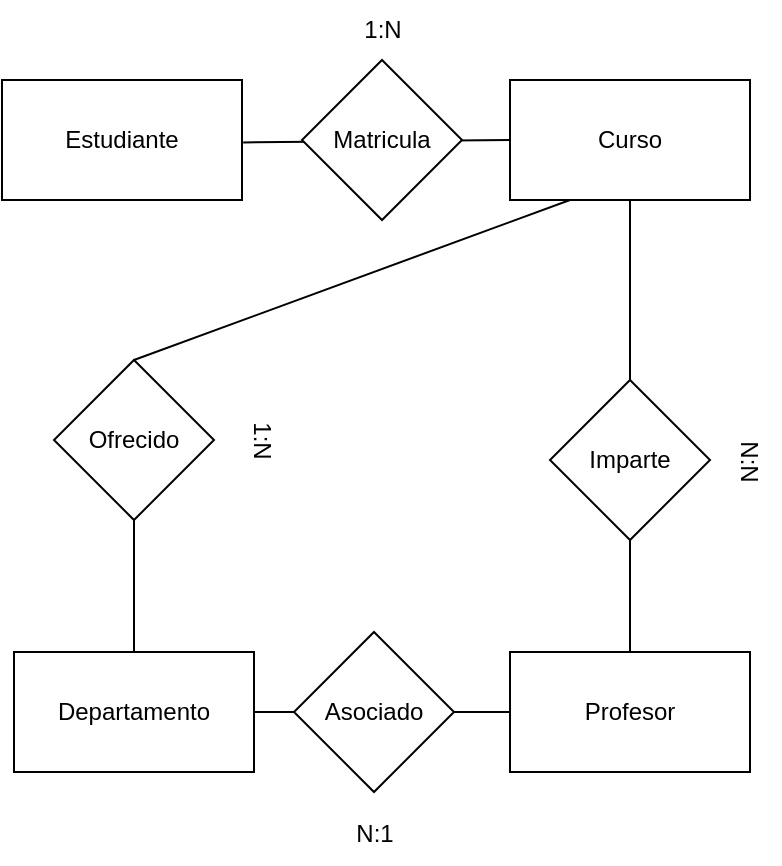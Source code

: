 <mxfile>
    <diagram id="Mq88om0MZ4iqaWooZR1S" name="Página-1">
        <mxGraphModel dx="1184" dy="620" grid="1" gridSize="10" guides="1" tooltips="1" connect="1" arrows="1" fold="1" page="1" pageScale="1" pageWidth="827" pageHeight="1169" math="0" shadow="0">
            <root>
                <mxCell id="0"/>
                <mxCell id="1" parent="0"/>
                <mxCell id="18" value="Estudiante" style="rounded=0;whiteSpace=wrap;html=1;" vertex="1" parent="1">
                    <mxGeometry x="210" y="225" width="120" height="60" as="geometry"/>
                </mxCell>
                <mxCell id="19" value="Curso" style="rounded=0;whiteSpace=wrap;html=1;" vertex="1" parent="1">
                    <mxGeometry x="464" y="225" width="120" height="60" as="geometry"/>
                </mxCell>
                <mxCell id="20" value="Profesor" style="rounded=0;whiteSpace=wrap;html=1;" vertex="1" parent="1">
                    <mxGeometry x="464" y="511" width="120" height="60" as="geometry"/>
                </mxCell>
                <mxCell id="21" value="Departamento" style="rounded=0;whiteSpace=wrap;html=1;" vertex="1" parent="1">
                    <mxGeometry x="216" y="511" width="120" height="60" as="geometry"/>
                </mxCell>
                <mxCell id="22" value="" style="endArrow=none;html=1;exitX=1.005;exitY=0.52;exitDx=0;exitDy=0;exitPerimeter=0;entryX=0;entryY=0.5;entryDx=0;entryDy=0;" edge="1" parent="1" source="18" target="19">
                    <mxGeometry width="50" height="50" relative="1" as="geometry">
                        <mxPoint x="430" y="255" as="sourcePoint"/>
                        <mxPoint x="480" y="205" as="targetPoint"/>
                    </mxGeometry>
                </mxCell>
                <mxCell id="23" value="" style="endArrow=none;html=1;exitX=0.5;exitY=1;exitDx=0;exitDy=0;entryX=0.5;entryY=0;entryDx=0;entryDy=0;startArrow=none;" edge="1" parent="1" source="54" target="20">
                    <mxGeometry width="50" height="50" relative="1" as="geometry">
                        <mxPoint x="520" y="491.1" as="sourcePoint"/>
                        <mxPoint x="719.4" y="441" as="targetPoint"/>
                    </mxGeometry>
                </mxCell>
                <mxCell id="24" value="" style="endArrow=none;html=1;exitX=1;exitY=0.5;exitDx=0;exitDy=0;entryX=0;entryY=0.5;entryDx=0;entryDy=0;" edge="1" parent="1" source="21" target="20">
                    <mxGeometry width="50" height="50" relative="1" as="geometry">
                        <mxPoint x="530" y="397" as="sourcePoint"/>
                        <mxPoint x="530" y="487" as="targetPoint"/>
                    </mxGeometry>
                </mxCell>
                <mxCell id="25" value="1:N" style="text;html=1;align=center;verticalAlign=middle;resizable=0;points=[];autosize=1;strokeColor=none;fillColor=none;" vertex="1" parent="1">
                    <mxGeometry x="380" y="185" width="40" height="30" as="geometry"/>
                </mxCell>
                <mxCell id="26" value="&lt;span style=&quot;color: rgba(0, 0, 0, 0); font-family: monospace; font-size: 0px; text-align: start;&quot;&gt;%3CmxGraphModel%3E%3Croot%3E%3CmxCell%20id%3D%220%22%2F%3E%3CmxCell%20id%3D%221%22%20parent%3D%220%22%2F%3E%3CmxCell%20id%3D%222%22%20value%3D%22N%3A1%22%20style%3D%22text%3Bhtml%3D1%3Balign%3Dcenter%3BverticalAlign%3Dmiddle%3Bresizable%3D0%3Bpoints%3D%5B%5D%3Bautosize%3D1%3BstrokeColor%3Dnone%3BfillColor%3Dnone%3B%22%20vertex%3D%221%22%20parent%3D%221%22%3E%3CmxGeometry%20x%3D%22330%22%20y%3D%22230%22%20width%3D%2240%22%20height%3D%2230%22%20as%3D%22geometry%22%2F%3E%3C%2FmxCell%3E%3C%2Froot%3E%3C%2FmxGraphModel%3E&lt;/span&gt;" style="text;html=1;align=center;verticalAlign=middle;resizable=0;points=[];autosize=1;strokeColor=none;fillColor=none;" vertex="1" parent="1">
                    <mxGeometry x="540" y="310" width="20" height="30" as="geometry"/>
                </mxCell>
                <mxCell id="27" value="N:N" style="text;html=1;align=center;verticalAlign=middle;resizable=0;points=[];autosize=1;strokeColor=none;fillColor=none;rotation=90;" vertex="1" parent="1">
                    <mxGeometry x="563.52" y="400" width="40" height="30" as="geometry"/>
                </mxCell>
                <mxCell id="28" value="N:1" style="text;html=1;align=center;verticalAlign=middle;resizable=0;points=[];autosize=1;strokeColor=none;fillColor=none;rotation=0;" vertex="1" parent="1">
                    <mxGeometry x="376" y="587" width="40" height="30" as="geometry"/>
                </mxCell>
                <mxCell id="52" value="Matricula" style="rhombus;whiteSpace=wrap;html=1;fontSize=12;fontColor=default;" vertex="1" parent="1">
                    <mxGeometry x="360" y="215.0" width="80" height="80" as="geometry"/>
                </mxCell>
                <mxCell id="53" value="" style="endArrow=none;html=1;exitX=0.5;exitY=1;exitDx=0;exitDy=0;entryX=0.5;entryY=0;entryDx=0;entryDy=0;" edge="1" parent="1" source="19" target="54">
                    <mxGeometry width="50" height="50" relative="1" as="geometry">
                        <mxPoint x="524.0" y="285" as="sourcePoint"/>
                        <mxPoint x="524.0" y="375" as="targetPoint"/>
                    </mxGeometry>
                </mxCell>
                <mxCell id="54" value="Imparte" style="rhombus;whiteSpace=wrap;html=1;fontSize=12;fontColor=default;" vertex="1" parent="1">
                    <mxGeometry x="484" y="375" width="80" height="80" as="geometry"/>
                </mxCell>
                <mxCell id="55" value="Asociado" style="rhombus;whiteSpace=wrap;html=1;fontSize=12;fontColor=default;" vertex="1" parent="1">
                    <mxGeometry x="356" y="501" width="80" height="80" as="geometry"/>
                </mxCell>
                <mxCell id="56" value="Ofrecido" style="rhombus;whiteSpace=wrap;html=1;fontSize=12;fontColor=default;" vertex="1" parent="1">
                    <mxGeometry x="236" y="365" width="80" height="80" as="geometry"/>
                </mxCell>
                <mxCell id="57" value="" style="endArrow=none;html=1;exitX=0.25;exitY=1;exitDx=0;exitDy=0;entryX=0.5;entryY=0;entryDx=0;entryDy=0;" edge="1" parent="1" source="19" target="56">
                    <mxGeometry width="50" height="50" relative="1" as="geometry">
                        <mxPoint x="534" y="295" as="sourcePoint"/>
                        <mxPoint x="534" y="385" as="targetPoint"/>
                    </mxGeometry>
                </mxCell>
                <mxCell id="58" value="" style="endArrow=none;html=1;exitX=0.5;exitY=1;exitDx=0;exitDy=0;entryX=0.5;entryY=0;entryDx=0;entryDy=0;" edge="1" parent="1" source="56" target="21">
                    <mxGeometry width="50" height="50" relative="1" as="geometry">
                        <mxPoint x="504" y="295" as="sourcePoint"/>
                        <mxPoint x="286" y="375" as="targetPoint"/>
                    </mxGeometry>
                </mxCell>
                <mxCell id="59" value="1:N" style="text;html=1;align=center;verticalAlign=middle;resizable=0;points=[];autosize=1;strokeColor=none;fillColor=none;rotation=90;" vertex="1" parent="1">
                    <mxGeometry x="320" y="390" width="40" height="30" as="geometry"/>
                </mxCell>
            </root>
        </mxGraphModel>
    </diagram>
</mxfile>